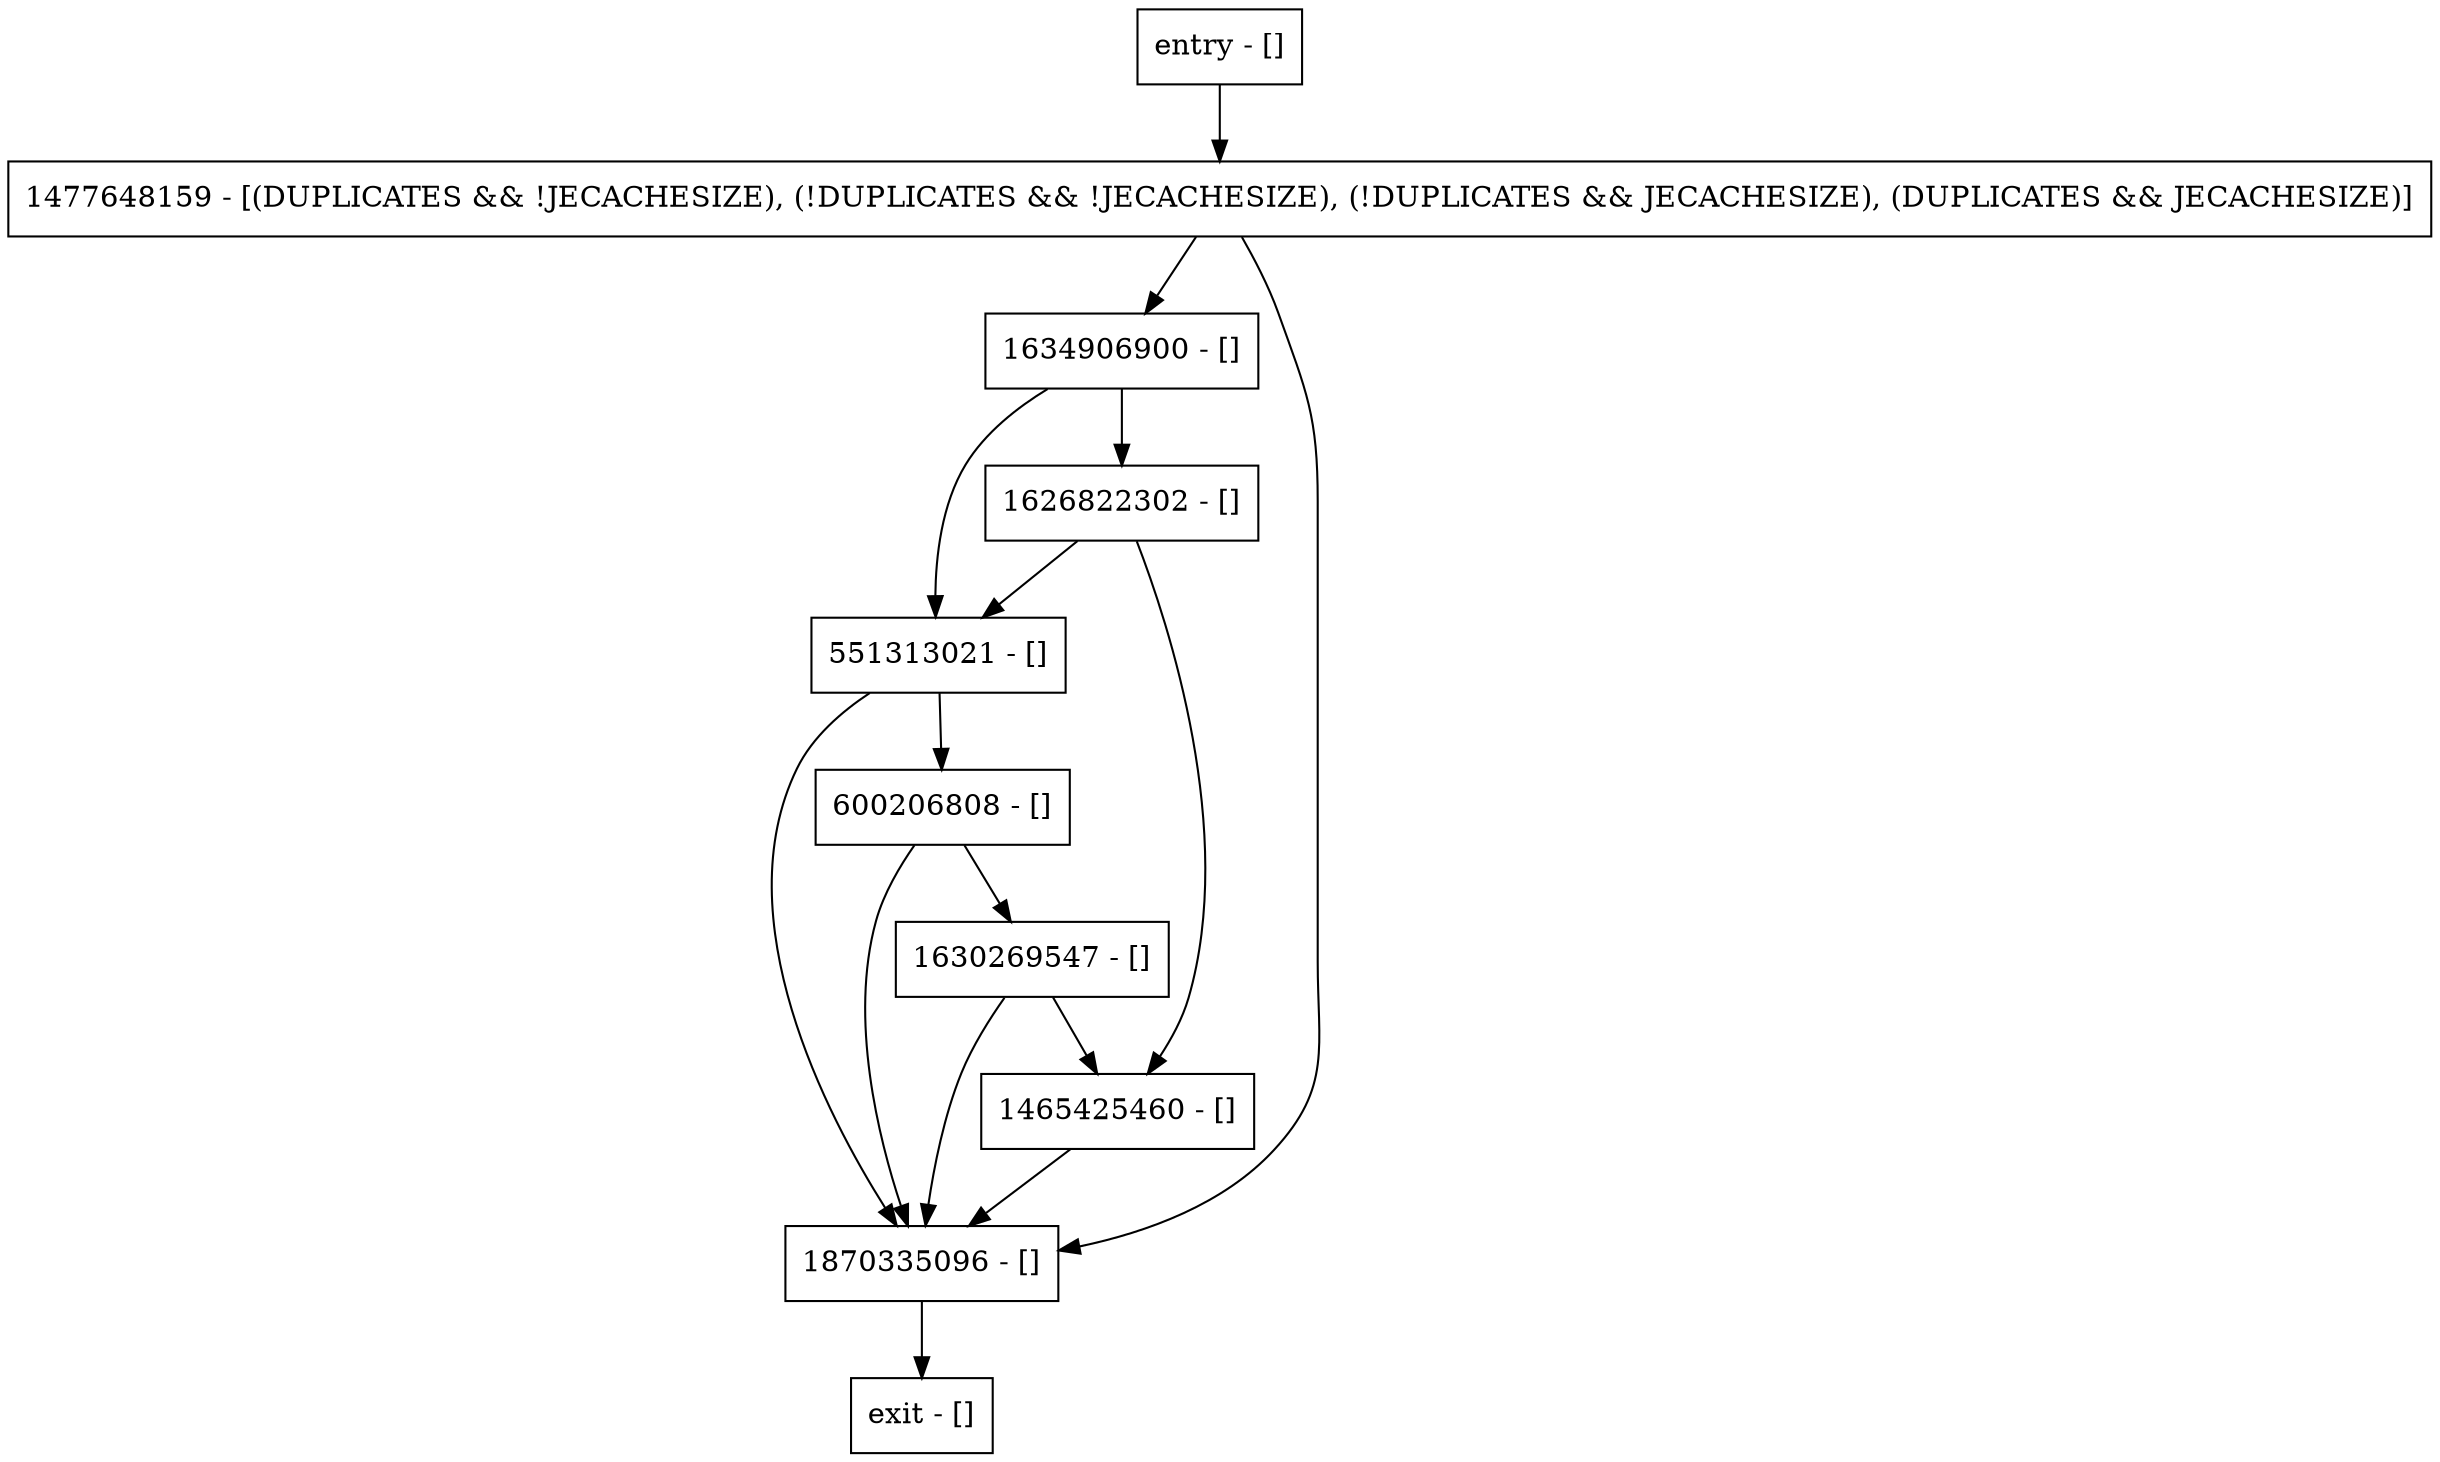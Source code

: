 digraph criticalEviction {
node [shape=record];
1634906900 [label="1634906900 - []"];
entry [label="entry - []"];
exit [label="exit - []"];
1626822302 [label="1626822302 - []"];
1477648159 [label="1477648159 - [(DUPLICATES && !JECACHESIZE), (!DUPLICATES && !JECACHESIZE), (!DUPLICATES && JECACHESIZE), (DUPLICATES && JECACHESIZE)]"];
551313021 [label="551313021 - []"];
1870335096 [label="1870335096 - []"];
1465425460 [label="1465425460 - []"];
600206808 [label="600206808 - []"];
1630269547 [label="1630269547 - []"];
entry;
exit;
1634906900 -> 1626822302;
1634906900 -> 551313021;
entry -> 1477648159;
1626822302 -> 551313021;
1626822302 -> 1465425460;
1477648159 -> 1634906900;
1477648159 -> 1870335096;
551313021 -> 1870335096;
551313021 -> 600206808;
1870335096 -> exit;
1465425460 -> 1870335096;
600206808 -> 1870335096;
600206808 -> 1630269547;
1630269547 -> 1870335096;
1630269547 -> 1465425460;
}
